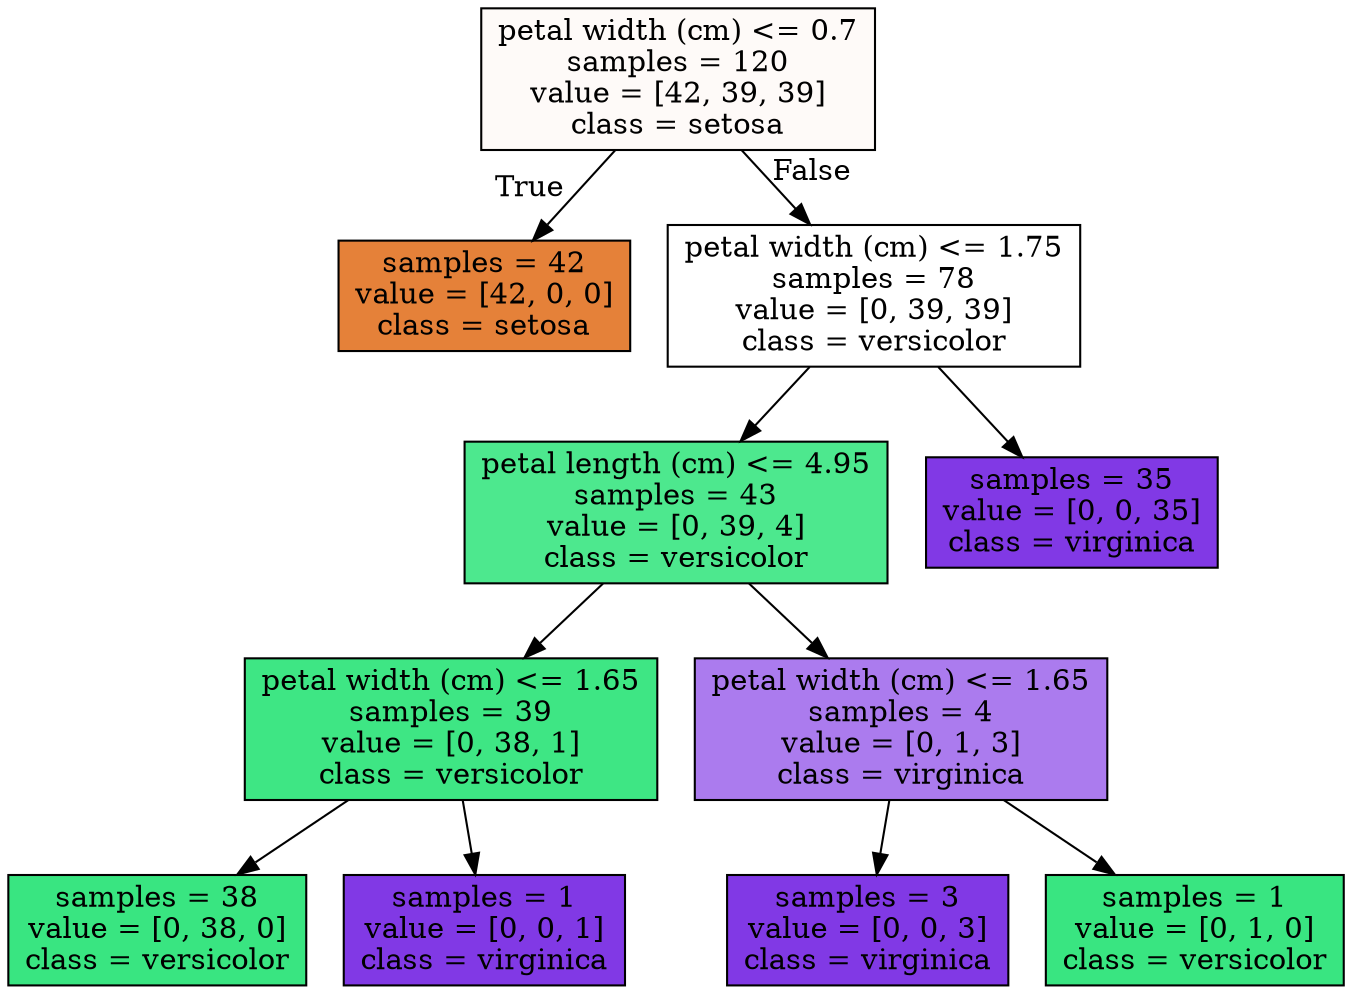 digraph Tree {
node [shape=box, style="filled", color="black"] ;
0 [label="petal width (cm) <= 0.7\nsamples = 120\nvalue = [42, 39, 39]\nclass = setosa", fillcolor="#fefaf8"] ;
1 [label="samples = 42\nvalue = [42, 0, 0]\nclass = setosa", fillcolor="#e58139"] ;
0 -> 1 [labeldistance=2.5, labelangle=45, headlabel="True"] ;
2 [label="petal width (cm) <= 1.75\nsamples = 78\nvalue = [0, 39, 39]\nclass = versicolor", fillcolor="#ffffff"] ;
0 -> 2 [labeldistance=2.5, labelangle=-45, headlabel="False"] ;
3 [label="petal length (cm) <= 4.95\nsamples = 43\nvalue = [0, 39, 4]\nclass = versicolor", fillcolor="#4de88e"] ;
2 -> 3 ;
4 [label="petal width (cm) <= 1.65\nsamples = 39\nvalue = [0, 38, 1]\nclass = versicolor", fillcolor="#3ee684"] ;
3 -> 4 ;
5 [label="samples = 38\nvalue = [0, 38, 0]\nclass = versicolor", fillcolor="#39e581"] ;
4 -> 5 ;
6 [label="samples = 1\nvalue = [0, 0, 1]\nclass = virginica", fillcolor="#8139e5"] ;
4 -> 6 ;
7 [label="petal width (cm) <= 1.65\nsamples = 4\nvalue = [0, 1, 3]\nclass = virginica", fillcolor="#ab7bee"] ;
3 -> 7 ;
8 [label="samples = 3\nvalue = [0, 0, 3]\nclass = virginica", fillcolor="#8139e5"] ;
7 -> 8 ;
9 [label="samples = 1\nvalue = [0, 1, 0]\nclass = versicolor", fillcolor="#39e581"] ;
7 -> 9 ;
10 [label="samples = 35\nvalue = [0, 0, 35]\nclass = virginica", fillcolor="#8139e5"] ;
2 -> 10 ;
}